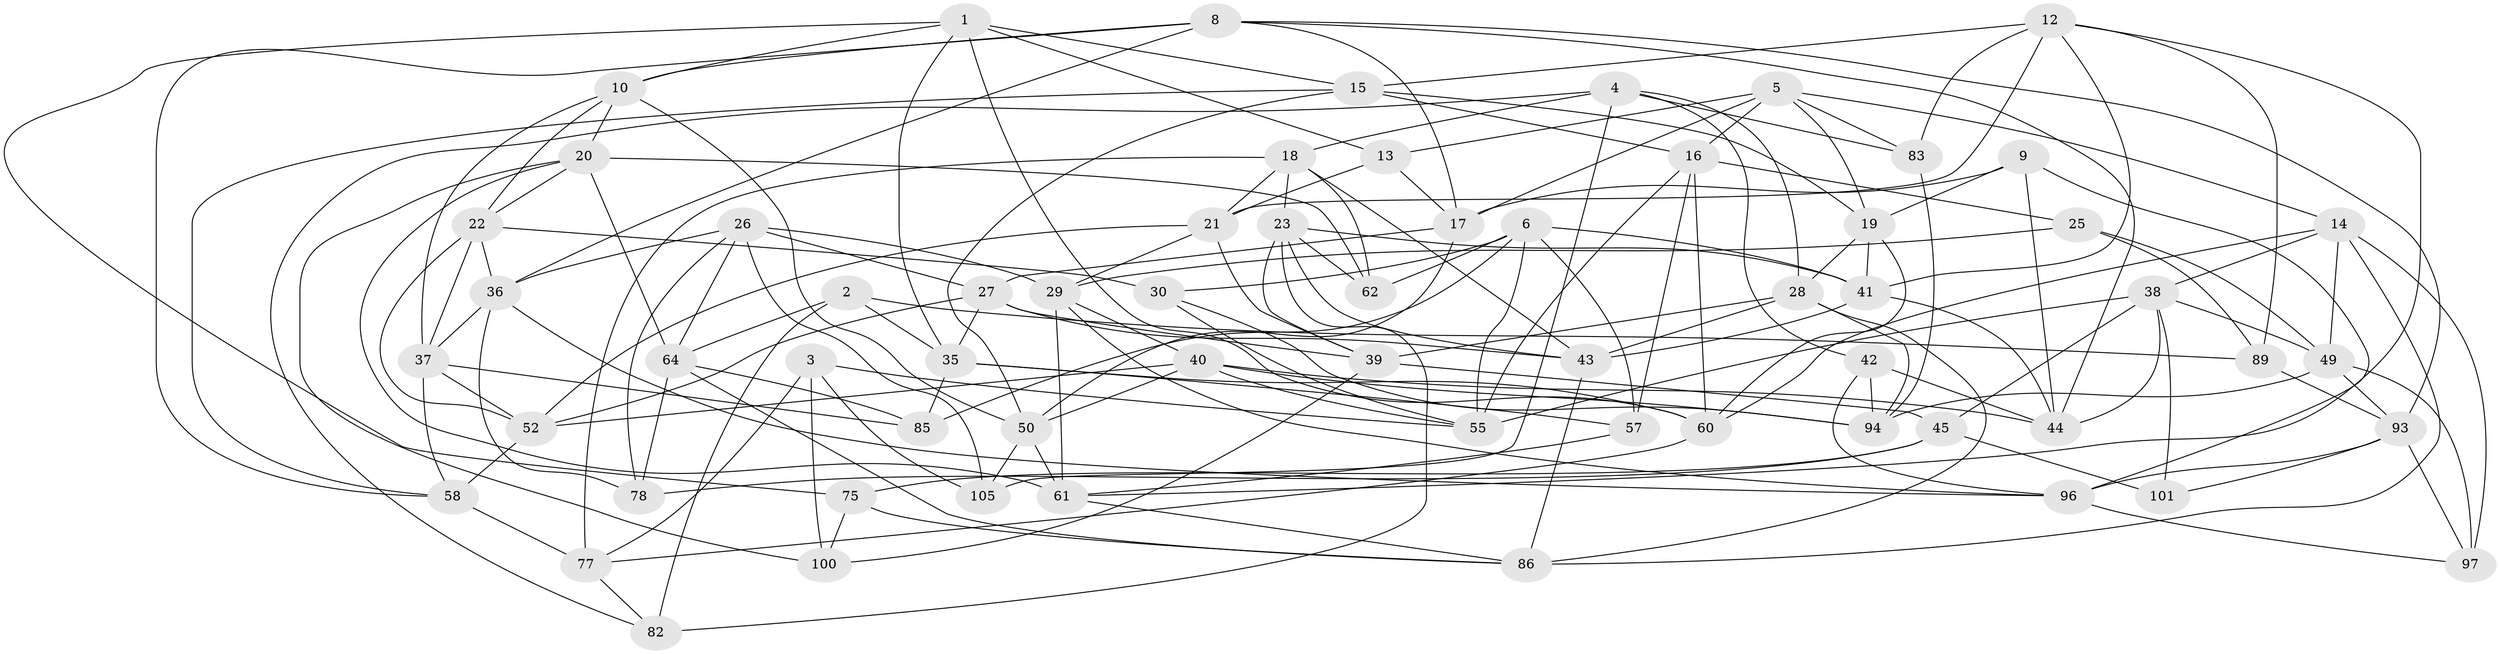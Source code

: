 // original degree distribution, {4: 1.0}
// Generated by graph-tools (version 1.1) at 2025/42/03/06/25 10:42:19]
// undirected, 63 vertices, 168 edges
graph export_dot {
graph [start="1"]
  node [color=gray90,style=filled];
  1 [super="+11"];
  2;
  3;
  4 [super="+24"];
  5 [super="+34"];
  6 [super="+7"];
  8 [super="+31"];
  9;
  10 [super="+32"];
  12 [super="+33"];
  13;
  14 [super="+59"];
  15 [super="+106"];
  16 [super="+80"];
  17 [super="+71"];
  18 [super="+48"];
  19 [super="+73"];
  20 [super="+74"];
  21 [super="+51"];
  22 [super="+104"];
  23 [super="+68"];
  25;
  26 [super="+70"];
  27 [super="+47"];
  28 [super="+65"];
  29 [super="+87"];
  30;
  35 [super="+46"];
  36 [super="+63"];
  37 [super="+54"];
  38 [super="+91"];
  39 [super="+79"];
  40 [super="+56"];
  41 [super="+66"];
  42;
  43 [super="+81"];
  44 [super="+90"];
  45 [super="+88"];
  49 [super="+53"];
  50 [super="+76"];
  52 [super="+102"];
  55 [super="+72"];
  57;
  58 [super="+67"];
  60 [super="+69"];
  61 [super="+95"];
  62;
  64 [super="+84"];
  75;
  77 [super="+92"];
  78;
  82;
  83;
  85;
  86 [super="+98"];
  89;
  93 [super="+107"];
  94 [super="+103"];
  96 [super="+99"];
  97;
  100;
  101;
  105;
  1 -- 13;
  1 -- 60;
  1 -- 35;
  1 -- 75;
  1 -- 15;
  1 -- 10;
  2 -- 89;
  2 -- 35;
  2 -- 82;
  2 -- 64;
  3 -- 77;
  3 -- 105;
  3 -- 100;
  3 -- 55;
  4 -- 83;
  4 -- 82;
  4 -- 105;
  4 -- 42;
  4 -- 28;
  4 -- 18;
  5 -- 13;
  5 -- 83;
  5 -- 19;
  5 -- 17;
  5 -- 16;
  5 -- 14;
  6 -- 30;
  6 -- 57;
  6 -- 62;
  6 -- 85;
  6 -- 41;
  6 -- 55;
  8 -- 36;
  8 -- 10;
  8 -- 58;
  8 -- 17;
  8 -- 44;
  8 -- 93;
  9 -- 44;
  9 -- 96;
  9 -- 17;
  9 -- 19;
  10 -- 50;
  10 -- 22;
  10 -- 20;
  10 -- 37;
  12 -- 83;
  12 -- 89;
  12 -- 21;
  12 -- 41;
  12 -- 61;
  12 -- 15;
  13 -- 17;
  13 -- 21;
  14 -- 86;
  14 -- 97;
  14 -- 38;
  14 -- 49;
  14 -- 60;
  15 -- 19;
  15 -- 16;
  15 -- 58;
  15 -- 50;
  16 -- 25;
  16 -- 57;
  16 -- 60;
  16 -- 55;
  17 -- 50;
  17 -- 27;
  18 -- 62;
  18 -- 23;
  18 -- 43;
  18 -- 77;
  18 -- 21;
  19 -- 41;
  19 -- 28;
  19 -- 60;
  20 -- 22;
  20 -- 62;
  20 -- 64;
  20 -- 100;
  20 -- 61;
  21 -- 29;
  21 -- 39;
  21 -- 52;
  22 -- 52;
  22 -- 37;
  22 -- 30;
  22 -- 36;
  23 -- 43;
  23 -- 41;
  23 -- 82;
  23 -- 39;
  23 -- 62;
  25 -- 49;
  25 -- 29;
  25 -- 89;
  26 -- 27;
  26 -- 36;
  26 -- 78;
  26 -- 64;
  26 -- 105;
  26 -- 29;
  27 -- 52;
  27 -- 35;
  27 -- 39;
  27 -- 43;
  28 -- 94;
  28 -- 86;
  28 -- 39;
  28 -- 43;
  29 -- 40;
  29 -- 96;
  29 -- 61;
  30 -- 55;
  30 -- 94;
  35 -- 85;
  35 -- 57;
  35 -- 60;
  36 -- 96;
  36 -- 78;
  36 -- 37;
  37 -- 85;
  37 -- 58;
  37 -- 52;
  38 -- 49;
  38 -- 45;
  38 -- 101;
  38 -- 55;
  38 -- 44;
  39 -- 100;
  39 -- 45;
  40 -- 94;
  40 -- 50;
  40 -- 44;
  40 -- 52;
  40 -- 55;
  41 -- 43;
  41 -- 44;
  42 -- 96;
  42 -- 44;
  42 -- 94;
  43 -- 86;
  45 -- 75;
  45 -- 101 [weight=2];
  45 -- 78;
  49 -- 93;
  49 -- 97;
  49 -- 94;
  50 -- 105;
  50 -- 61;
  52 -- 58;
  57 -- 61;
  58 -- 77 [weight=2];
  60 -- 77;
  61 -- 86;
  64 -- 86;
  64 -- 85;
  64 -- 78;
  75 -- 100;
  75 -- 86;
  77 -- 82;
  83 -- 94;
  89 -- 93;
  93 -- 96;
  93 -- 97;
  93 -- 101;
  96 -- 97;
}
